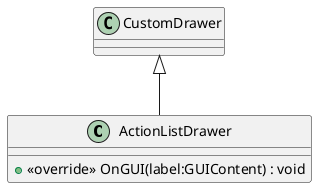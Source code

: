 @startuml
class ActionListDrawer {
    + <<override>> OnGUI(label:GUIContent) : void
}
CustomDrawer <|-- ActionListDrawer
@enduml
